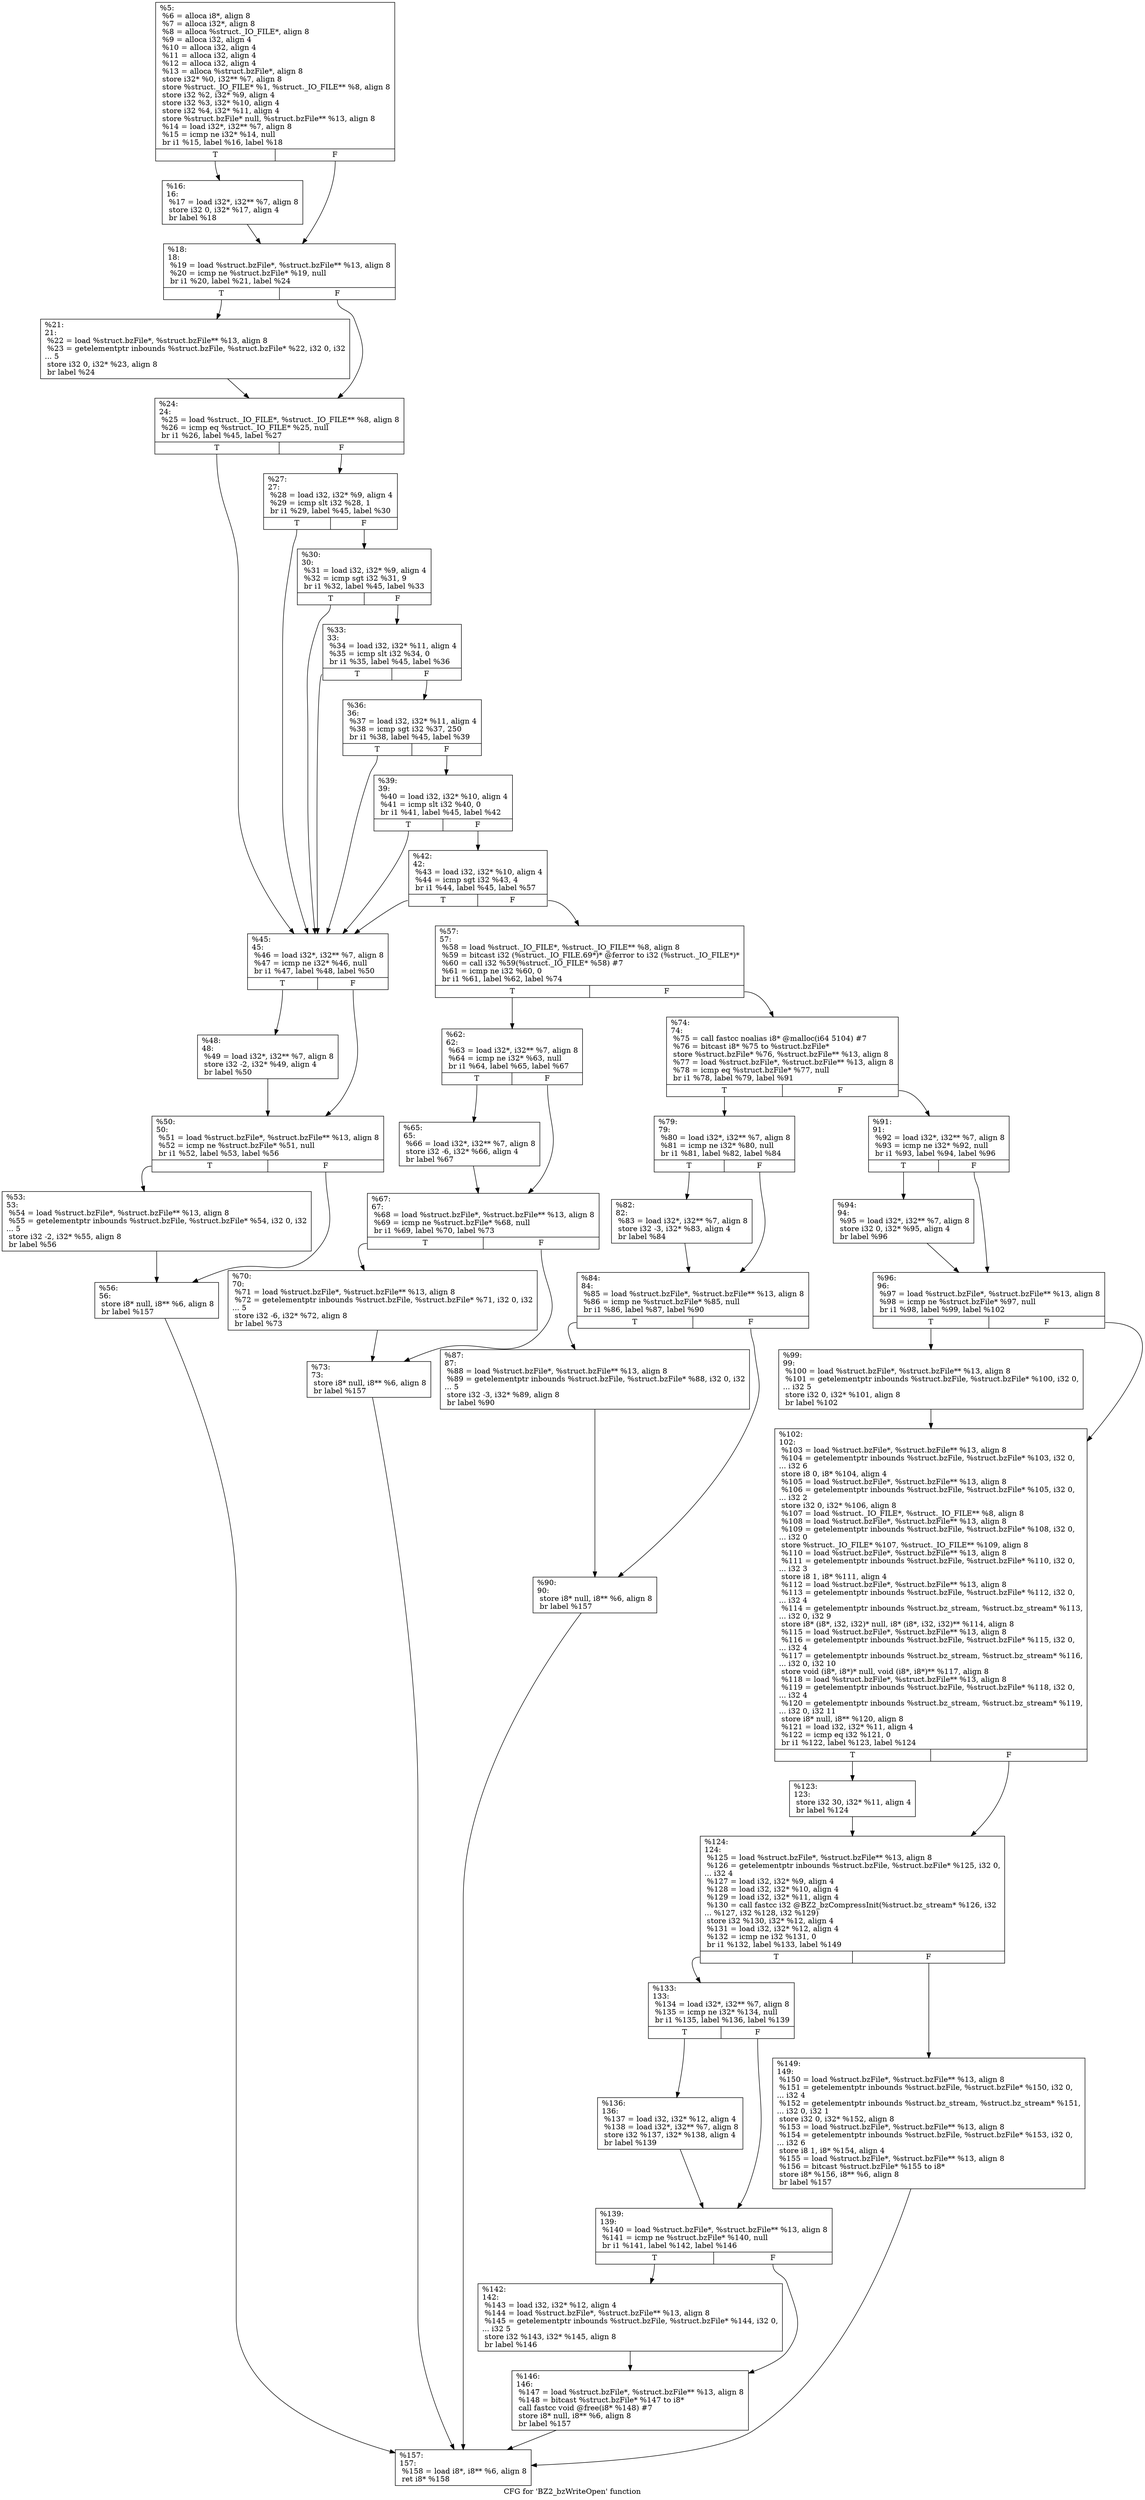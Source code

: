 digraph "CFG for 'BZ2_bzWriteOpen' function" {
	label="CFG for 'BZ2_bzWriteOpen' function";

	Node0x1d18df0 [shape=record,label="{%5:\l  %6 = alloca i8*, align 8\l  %7 = alloca i32*, align 8\l  %8 = alloca %struct._IO_FILE*, align 8\l  %9 = alloca i32, align 4\l  %10 = alloca i32, align 4\l  %11 = alloca i32, align 4\l  %12 = alloca i32, align 4\l  %13 = alloca %struct.bzFile*, align 8\l  store i32* %0, i32** %7, align 8\l  store %struct._IO_FILE* %1, %struct._IO_FILE** %8, align 8\l  store i32 %2, i32* %9, align 4\l  store i32 %3, i32* %10, align 4\l  store i32 %4, i32* %11, align 4\l  store %struct.bzFile* null, %struct.bzFile** %13, align 8\l  %14 = load i32*, i32** %7, align 8\l  %15 = icmp ne i32* %14, null\l  br i1 %15, label %16, label %18\l|{<s0>T|<s1>F}}"];
	Node0x1d18df0:s0 -> Node0x1d1c620;
	Node0x1d18df0:s1 -> Node0x1d1c670;
	Node0x1d1c620 [shape=record,label="{%16:\l16:                                               \l  %17 = load i32*, i32** %7, align 8\l  store i32 0, i32* %17, align 4\l  br label %18\l}"];
	Node0x1d1c620 -> Node0x1d1c670;
	Node0x1d1c670 [shape=record,label="{%18:\l18:                                               \l  %19 = load %struct.bzFile*, %struct.bzFile** %13, align 8\l  %20 = icmp ne %struct.bzFile* %19, null\l  br i1 %20, label %21, label %24\l|{<s0>T|<s1>F}}"];
	Node0x1d1c670:s0 -> Node0x1d1c6c0;
	Node0x1d1c670:s1 -> Node0x1d1c710;
	Node0x1d1c6c0 [shape=record,label="{%21:\l21:                                               \l  %22 = load %struct.bzFile*, %struct.bzFile** %13, align 8\l  %23 = getelementptr inbounds %struct.bzFile, %struct.bzFile* %22, i32 0, i32\l... 5\l  store i32 0, i32* %23, align 8\l  br label %24\l}"];
	Node0x1d1c6c0 -> Node0x1d1c710;
	Node0x1d1c710 [shape=record,label="{%24:\l24:                                               \l  %25 = load %struct._IO_FILE*, %struct._IO_FILE** %8, align 8\l  %26 = icmp eq %struct._IO_FILE* %25, null\l  br i1 %26, label %45, label %27\l|{<s0>T|<s1>F}}"];
	Node0x1d1c710:s0 -> Node0x1d1c940;
	Node0x1d1c710:s1 -> Node0x1d1c760;
	Node0x1d1c760 [shape=record,label="{%27:\l27:                                               \l  %28 = load i32, i32* %9, align 4\l  %29 = icmp slt i32 %28, 1\l  br i1 %29, label %45, label %30\l|{<s0>T|<s1>F}}"];
	Node0x1d1c760:s0 -> Node0x1d1c940;
	Node0x1d1c760:s1 -> Node0x1d1c7b0;
	Node0x1d1c7b0 [shape=record,label="{%30:\l30:                                               \l  %31 = load i32, i32* %9, align 4\l  %32 = icmp sgt i32 %31, 9\l  br i1 %32, label %45, label %33\l|{<s0>T|<s1>F}}"];
	Node0x1d1c7b0:s0 -> Node0x1d1c940;
	Node0x1d1c7b0:s1 -> Node0x1d1c800;
	Node0x1d1c800 [shape=record,label="{%33:\l33:                                               \l  %34 = load i32, i32* %11, align 4\l  %35 = icmp slt i32 %34, 0\l  br i1 %35, label %45, label %36\l|{<s0>T|<s1>F}}"];
	Node0x1d1c800:s0 -> Node0x1d1c940;
	Node0x1d1c800:s1 -> Node0x1d1c850;
	Node0x1d1c850 [shape=record,label="{%36:\l36:                                               \l  %37 = load i32, i32* %11, align 4\l  %38 = icmp sgt i32 %37, 250\l  br i1 %38, label %45, label %39\l|{<s0>T|<s1>F}}"];
	Node0x1d1c850:s0 -> Node0x1d1c940;
	Node0x1d1c850:s1 -> Node0x1d1c8a0;
	Node0x1d1c8a0 [shape=record,label="{%39:\l39:                                               \l  %40 = load i32, i32* %10, align 4\l  %41 = icmp slt i32 %40, 0\l  br i1 %41, label %45, label %42\l|{<s0>T|<s1>F}}"];
	Node0x1d1c8a0:s0 -> Node0x1d1c940;
	Node0x1d1c8a0:s1 -> Node0x1d1c8f0;
	Node0x1d1c8f0 [shape=record,label="{%42:\l42:                                               \l  %43 = load i32, i32* %10, align 4\l  %44 = icmp sgt i32 %43, 4\l  br i1 %44, label %45, label %57\l|{<s0>T|<s1>F}}"];
	Node0x1d1c8f0:s0 -> Node0x1d1c940;
	Node0x1d1c8f0:s1 -> Node0x1d1cad0;
	Node0x1d1c940 [shape=record,label="{%45:\l45:                                               \l  %46 = load i32*, i32** %7, align 8\l  %47 = icmp ne i32* %46, null\l  br i1 %47, label %48, label %50\l|{<s0>T|<s1>F}}"];
	Node0x1d1c940:s0 -> Node0x1d1c990;
	Node0x1d1c940:s1 -> Node0x1d1c9e0;
	Node0x1d1c990 [shape=record,label="{%48:\l48:                                               \l  %49 = load i32*, i32** %7, align 8\l  store i32 -2, i32* %49, align 4\l  br label %50\l}"];
	Node0x1d1c990 -> Node0x1d1c9e0;
	Node0x1d1c9e0 [shape=record,label="{%50:\l50:                                               \l  %51 = load %struct.bzFile*, %struct.bzFile** %13, align 8\l  %52 = icmp ne %struct.bzFile* %51, null\l  br i1 %52, label %53, label %56\l|{<s0>T|<s1>F}}"];
	Node0x1d1c9e0:s0 -> Node0x1d1ca30;
	Node0x1d1c9e0:s1 -> Node0x1d1ca80;
	Node0x1d1ca30 [shape=record,label="{%53:\l53:                                               \l  %54 = load %struct.bzFile*, %struct.bzFile** %13, align 8\l  %55 = getelementptr inbounds %struct.bzFile, %struct.bzFile* %54, i32 0, i32\l... 5\l  store i32 -2, i32* %55, align 8\l  br label %56\l}"];
	Node0x1d1ca30 -> Node0x1d1ca80;
	Node0x1d1ca80 [shape=record,label="{%56:\l56:                                               \l  store i8* null, i8** %6, align 8\l  br label %157\l}"];
	Node0x1d1ca80 -> Node0x1d1d2a0;
	Node0x1d1cad0 [shape=record,label="{%57:\l57:                                               \l  %58 = load %struct._IO_FILE*, %struct._IO_FILE** %8, align 8\l  %59 = bitcast i32 (%struct._IO_FILE.69*)* @ferror to i32 (%struct._IO_FILE*)*\l  %60 = call i32 %59(%struct._IO_FILE* %58) #7\l  %61 = icmp ne i32 %60, 0\l  br i1 %61, label %62, label %74\l|{<s0>T|<s1>F}}"];
	Node0x1d1cad0:s0 -> Node0x1d1cb20;
	Node0x1d1cad0:s1 -> Node0x1d1ccb0;
	Node0x1d1cb20 [shape=record,label="{%62:\l62:                                               \l  %63 = load i32*, i32** %7, align 8\l  %64 = icmp ne i32* %63, null\l  br i1 %64, label %65, label %67\l|{<s0>T|<s1>F}}"];
	Node0x1d1cb20:s0 -> Node0x1d1cb70;
	Node0x1d1cb20:s1 -> Node0x1d1cbc0;
	Node0x1d1cb70 [shape=record,label="{%65:\l65:                                               \l  %66 = load i32*, i32** %7, align 8\l  store i32 -6, i32* %66, align 4\l  br label %67\l}"];
	Node0x1d1cb70 -> Node0x1d1cbc0;
	Node0x1d1cbc0 [shape=record,label="{%67:\l67:                                               \l  %68 = load %struct.bzFile*, %struct.bzFile** %13, align 8\l  %69 = icmp ne %struct.bzFile* %68, null\l  br i1 %69, label %70, label %73\l|{<s0>T|<s1>F}}"];
	Node0x1d1cbc0:s0 -> Node0x1d1cc10;
	Node0x1d1cbc0:s1 -> Node0x1d1cc60;
	Node0x1d1cc10 [shape=record,label="{%70:\l70:                                               \l  %71 = load %struct.bzFile*, %struct.bzFile** %13, align 8\l  %72 = getelementptr inbounds %struct.bzFile, %struct.bzFile* %71, i32 0, i32\l... 5\l  store i32 -6, i32* %72, align 8\l  br label %73\l}"];
	Node0x1d1cc10 -> Node0x1d1cc60;
	Node0x1d1cc60 [shape=record,label="{%73:\l73:                                               \l  store i8* null, i8** %6, align 8\l  br label %157\l}"];
	Node0x1d1cc60 -> Node0x1d1d2a0;
	Node0x1d1ccb0 [shape=record,label="{%74:\l74:                                               \l  %75 = call fastcc noalias i8* @malloc(i64 5104) #7\l  %76 = bitcast i8* %75 to %struct.bzFile*\l  store %struct.bzFile* %76, %struct.bzFile** %13, align 8\l  %77 = load %struct.bzFile*, %struct.bzFile** %13, align 8\l  %78 = icmp eq %struct.bzFile* %77, null\l  br i1 %78, label %79, label %91\l|{<s0>T|<s1>F}}"];
	Node0x1d1ccb0:s0 -> Node0x1d1cd00;
	Node0x1d1ccb0:s1 -> Node0x1d1ce90;
	Node0x1d1cd00 [shape=record,label="{%79:\l79:                                               \l  %80 = load i32*, i32** %7, align 8\l  %81 = icmp ne i32* %80, null\l  br i1 %81, label %82, label %84\l|{<s0>T|<s1>F}}"];
	Node0x1d1cd00:s0 -> Node0x1d1cd50;
	Node0x1d1cd00:s1 -> Node0x1d1cda0;
	Node0x1d1cd50 [shape=record,label="{%82:\l82:                                               \l  %83 = load i32*, i32** %7, align 8\l  store i32 -3, i32* %83, align 4\l  br label %84\l}"];
	Node0x1d1cd50 -> Node0x1d1cda0;
	Node0x1d1cda0 [shape=record,label="{%84:\l84:                                               \l  %85 = load %struct.bzFile*, %struct.bzFile** %13, align 8\l  %86 = icmp ne %struct.bzFile* %85, null\l  br i1 %86, label %87, label %90\l|{<s0>T|<s1>F}}"];
	Node0x1d1cda0:s0 -> Node0x1d1cdf0;
	Node0x1d1cda0:s1 -> Node0x1d1ce40;
	Node0x1d1cdf0 [shape=record,label="{%87:\l87:                                               \l  %88 = load %struct.bzFile*, %struct.bzFile** %13, align 8\l  %89 = getelementptr inbounds %struct.bzFile, %struct.bzFile* %88, i32 0, i32\l... 5\l  store i32 -3, i32* %89, align 8\l  br label %90\l}"];
	Node0x1d1cdf0 -> Node0x1d1ce40;
	Node0x1d1ce40 [shape=record,label="{%90:\l90:                                               \l  store i8* null, i8** %6, align 8\l  br label %157\l}"];
	Node0x1d1ce40 -> Node0x1d1d2a0;
	Node0x1d1ce90 [shape=record,label="{%91:\l91:                                               \l  %92 = load i32*, i32** %7, align 8\l  %93 = icmp ne i32* %92, null\l  br i1 %93, label %94, label %96\l|{<s0>T|<s1>F}}"];
	Node0x1d1ce90:s0 -> Node0x1d1cee0;
	Node0x1d1ce90:s1 -> Node0x1d1cf30;
	Node0x1d1cee0 [shape=record,label="{%94:\l94:                                               \l  %95 = load i32*, i32** %7, align 8\l  store i32 0, i32* %95, align 4\l  br label %96\l}"];
	Node0x1d1cee0 -> Node0x1d1cf30;
	Node0x1d1cf30 [shape=record,label="{%96:\l96:                                               \l  %97 = load %struct.bzFile*, %struct.bzFile** %13, align 8\l  %98 = icmp ne %struct.bzFile* %97, null\l  br i1 %98, label %99, label %102\l|{<s0>T|<s1>F}}"];
	Node0x1d1cf30:s0 -> Node0x1d1cf80;
	Node0x1d1cf30:s1 -> Node0x1d1cfd0;
	Node0x1d1cf80 [shape=record,label="{%99:\l99:                                               \l  %100 = load %struct.bzFile*, %struct.bzFile** %13, align 8\l  %101 = getelementptr inbounds %struct.bzFile, %struct.bzFile* %100, i32 0,\l... i32 5\l  store i32 0, i32* %101, align 8\l  br label %102\l}"];
	Node0x1d1cf80 -> Node0x1d1cfd0;
	Node0x1d1cfd0 [shape=record,label="{%102:\l102:                                              \l  %103 = load %struct.bzFile*, %struct.bzFile** %13, align 8\l  %104 = getelementptr inbounds %struct.bzFile, %struct.bzFile* %103, i32 0,\l... i32 6\l  store i8 0, i8* %104, align 4\l  %105 = load %struct.bzFile*, %struct.bzFile** %13, align 8\l  %106 = getelementptr inbounds %struct.bzFile, %struct.bzFile* %105, i32 0,\l... i32 2\l  store i32 0, i32* %106, align 8\l  %107 = load %struct._IO_FILE*, %struct._IO_FILE** %8, align 8\l  %108 = load %struct.bzFile*, %struct.bzFile** %13, align 8\l  %109 = getelementptr inbounds %struct.bzFile, %struct.bzFile* %108, i32 0,\l... i32 0\l  store %struct._IO_FILE* %107, %struct._IO_FILE** %109, align 8\l  %110 = load %struct.bzFile*, %struct.bzFile** %13, align 8\l  %111 = getelementptr inbounds %struct.bzFile, %struct.bzFile* %110, i32 0,\l... i32 3\l  store i8 1, i8* %111, align 4\l  %112 = load %struct.bzFile*, %struct.bzFile** %13, align 8\l  %113 = getelementptr inbounds %struct.bzFile, %struct.bzFile* %112, i32 0,\l... i32 4\l  %114 = getelementptr inbounds %struct.bz_stream, %struct.bz_stream* %113,\l... i32 0, i32 9\l  store i8* (i8*, i32, i32)* null, i8* (i8*, i32, i32)** %114, align 8\l  %115 = load %struct.bzFile*, %struct.bzFile** %13, align 8\l  %116 = getelementptr inbounds %struct.bzFile, %struct.bzFile* %115, i32 0,\l... i32 4\l  %117 = getelementptr inbounds %struct.bz_stream, %struct.bz_stream* %116,\l... i32 0, i32 10\l  store void (i8*, i8*)* null, void (i8*, i8*)** %117, align 8\l  %118 = load %struct.bzFile*, %struct.bzFile** %13, align 8\l  %119 = getelementptr inbounds %struct.bzFile, %struct.bzFile* %118, i32 0,\l... i32 4\l  %120 = getelementptr inbounds %struct.bz_stream, %struct.bz_stream* %119,\l... i32 0, i32 11\l  store i8* null, i8** %120, align 8\l  %121 = load i32, i32* %11, align 4\l  %122 = icmp eq i32 %121, 0\l  br i1 %122, label %123, label %124\l|{<s0>T|<s1>F}}"];
	Node0x1d1cfd0:s0 -> Node0x1d1d020;
	Node0x1d1cfd0:s1 -> Node0x1d1d070;
	Node0x1d1d020 [shape=record,label="{%123:\l123:                                              \l  store i32 30, i32* %11, align 4\l  br label %124\l}"];
	Node0x1d1d020 -> Node0x1d1d070;
	Node0x1d1d070 [shape=record,label="{%124:\l124:                                              \l  %125 = load %struct.bzFile*, %struct.bzFile** %13, align 8\l  %126 = getelementptr inbounds %struct.bzFile, %struct.bzFile* %125, i32 0,\l... i32 4\l  %127 = load i32, i32* %9, align 4\l  %128 = load i32, i32* %10, align 4\l  %129 = load i32, i32* %11, align 4\l  %130 = call fastcc i32 @BZ2_bzCompressInit(%struct.bz_stream* %126, i32\l... %127, i32 %128, i32 %129)\l  store i32 %130, i32* %12, align 4\l  %131 = load i32, i32* %12, align 4\l  %132 = icmp ne i32 %131, 0\l  br i1 %132, label %133, label %149\l|{<s0>T|<s1>F}}"];
	Node0x1d1d070:s0 -> Node0x1d1d0c0;
	Node0x1d1d070:s1 -> Node0x1d1d250;
	Node0x1d1d0c0 [shape=record,label="{%133:\l133:                                              \l  %134 = load i32*, i32** %7, align 8\l  %135 = icmp ne i32* %134, null\l  br i1 %135, label %136, label %139\l|{<s0>T|<s1>F}}"];
	Node0x1d1d0c0:s0 -> Node0x1d1d110;
	Node0x1d1d0c0:s1 -> Node0x1d1d160;
	Node0x1d1d110 [shape=record,label="{%136:\l136:                                              \l  %137 = load i32, i32* %12, align 4\l  %138 = load i32*, i32** %7, align 8\l  store i32 %137, i32* %138, align 4\l  br label %139\l}"];
	Node0x1d1d110 -> Node0x1d1d160;
	Node0x1d1d160 [shape=record,label="{%139:\l139:                                              \l  %140 = load %struct.bzFile*, %struct.bzFile** %13, align 8\l  %141 = icmp ne %struct.bzFile* %140, null\l  br i1 %141, label %142, label %146\l|{<s0>T|<s1>F}}"];
	Node0x1d1d160:s0 -> Node0x1d1d1b0;
	Node0x1d1d160:s1 -> Node0x1d1d200;
	Node0x1d1d1b0 [shape=record,label="{%142:\l142:                                              \l  %143 = load i32, i32* %12, align 4\l  %144 = load %struct.bzFile*, %struct.bzFile** %13, align 8\l  %145 = getelementptr inbounds %struct.bzFile, %struct.bzFile* %144, i32 0,\l... i32 5\l  store i32 %143, i32* %145, align 8\l  br label %146\l}"];
	Node0x1d1d1b0 -> Node0x1d1d200;
	Node0x1d1d200 [shape=record,label="{%146:\l146:                                              \l  %147 = load %struct.bzFile*, %struct.bzFile** %13, align 8\l  %148 = bitcast %struct.bzFile* %147 to i8*\l  call fastcc void @free(i8* %148) #7\l  store i8* null, i8** %6, align 8\l  br label %157\l}"];
	Node0x1d1d200 -> Node0x1d1d2a0;
	Node0x1d1d250 [shape=record,label="{%149:\l149:                                              \l  %150 = load %struct.bzFile*, %struct.bzFile** %13, align 8\l  %151 = getelementptr inbounds %struct.bzFile, %struct.bzFile* %150, i32 0,\l... i32 4\l  %152 = getelementptr inbounds %struct.bz_stream, %struct.bz_stream* %151,\l... i32 0, i32 1\l  store i32 0, i32* %152, align 8\l  %153 = load %struct.bzFile*, %struct.bzFile** %13, align 8\l  %154 = getelementptr inbounds %struct.bzFile, %struct.bzFile* %153, i32 0,\l... i32 6\l  store i8 1, i8* %154, align 4\l  %155 = load %struct.bzFile*, %struct.bzFile** %13, align 8\l  %156 = bitcast %struct.bzFile* %155 to i8*\l  store i8* %156, i8** %6, align 8\l  br label %157\l}"];
	Node0x1d1d250 -> Node0x1d1d2a0;
	Node0x1d1d2a0 [shape=record,label="{%157:\l157:                                              \l  %158 = load i8*, i8** %6, align 8\l  ret i8* %158\l}"];
}
